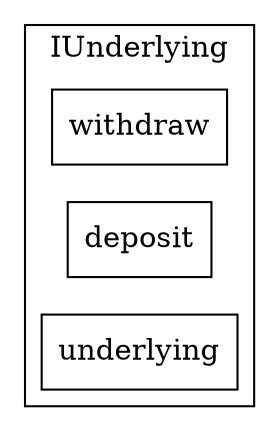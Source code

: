 strict digraph {
rankdir="LR"
node [shape=box]
subgraph cluster_487_IUnderlying {
label = "IUnderlying"
"487_withdraw" [label="withdraw"]
"487_deposit" [label="deposit"]
"487_underlying" [label="underlying"]
}subgraph cluster_solidity {
label = "[Solidity]"
}
}